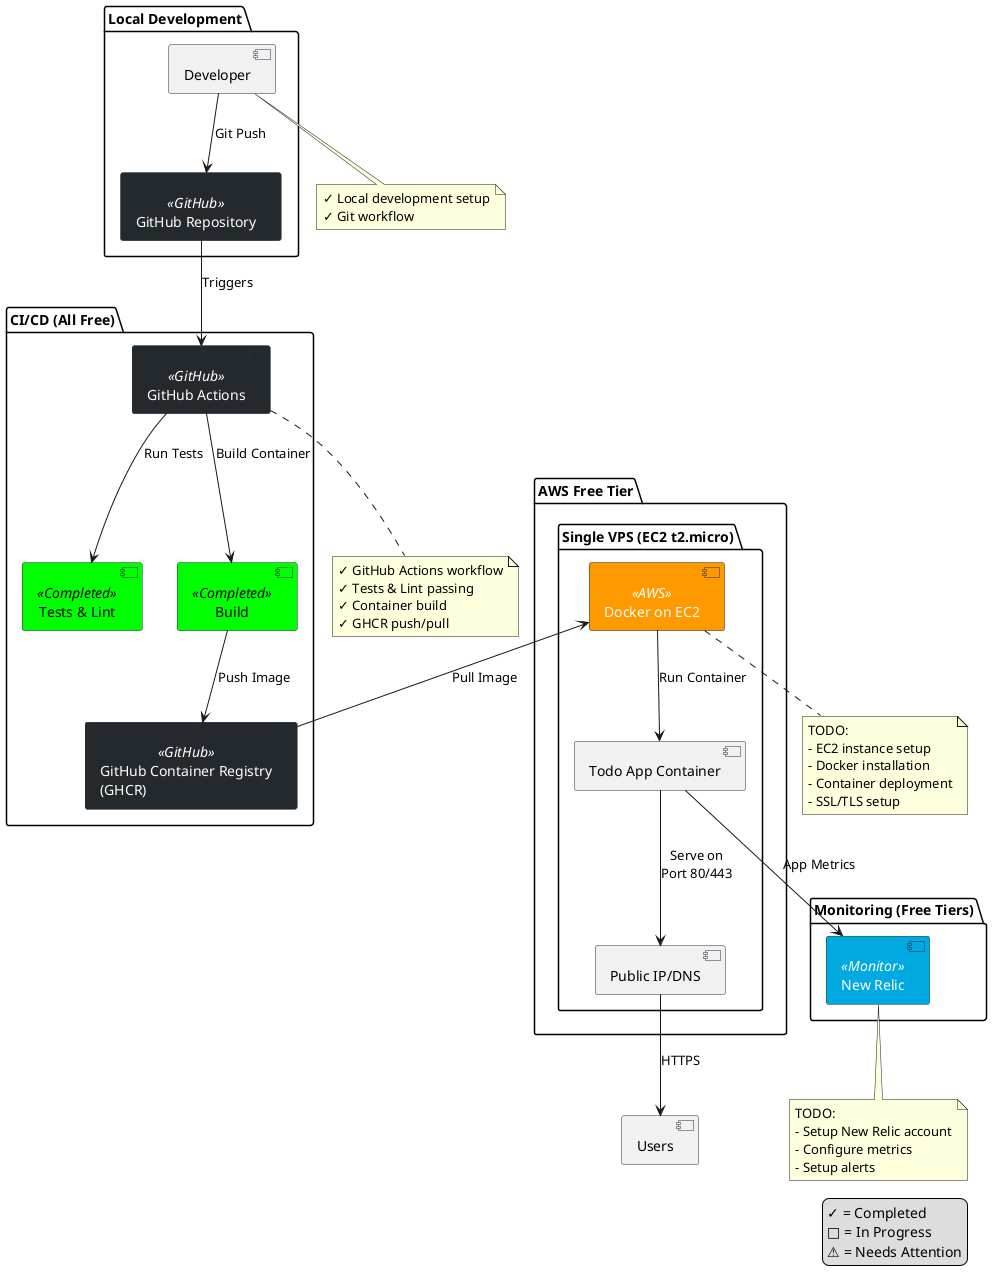 @startuml AWS Free Tier Todo App Architecture

!define AWSCOLOR #FF9900
!define GITHUBCOLOR #24292E
!define MONITORCOLOR #00A9E0
!define COMPLETEDCOLOR #00FF00

skinparam component {
    BackgroundColor<<AWS>> AWSCOLOR
    BorderColor #232F3E
    FontColor<<AWS>> white
}

skinparam component {
    BackgroundColor<<GitHub>> GITHUBCOLOR
    BorderColor #232F3E
    FontColor<<GitHub>> white
}

skinparam component {
    BackgroundColor<<Monitor>> MONITORCOLOR
    BorderColor #232F3E
    FontColor<<Monitor>> white
}

skinparam component {
    BackgroundColor<<Completed>> COMPLETEDCOLOR
    BorderColor #232F3E
    FontColor black
}

package "Local Development" {
    [Developer] as dev
    [GitHub Repository] as repo <<GitHub>>
    dev --> repo : Git Push
}

note bottom of dev
  ✓ Local development setup
  ✓ Git workflow
endnote

package "CI/CD (All Free)" {
    [GitHub Actions] as actions <<GitHub>>
    [Tests & Lint] as tests <<Completed>>
    [Build] as build <<Completed>>
    [GitHub Container Registry\n(GHCR)] as ghcr <<GitHub>>
    
    repo --> actions : Triggers
    actions --> tests : Run Tests
    actions --> build : Build Container
    build --> ghcr : Push Image
}

note bottom of actions
  ✓ GitHub Actions workflow
  ✓ Tests & Lint passing
  ✓ Container build
  ✓ GHCR push/pull
endnote

package "AWS Free Tier" {
    package "Single VPS (EC2 t2.micro)" {
        [Docker on EC2] as ec2 <<AWS>>
        [Todo App Container] as container
        [Public IP/DNS] as public
        
        ec2 <-- ghcr : Pull Image
        ec2 --> container : Run Container
        container --> public : Serve on\nPort 80/443
    }
}

note bottom of ec2
  TODO:
  - EC2 instance setup
  - Docker installation
  - Container deployment
  - SSL/TLS setup
endnote

package "Monitoring (Free Tiers)" {
    [New Relic] as newrelic <<Monitor>>
    container --> newrelic : App Metrics
}

note bottom of newrelic
  TODO:
  - Setup New Relic account
  - Configure metrics
  - Setup alerts
endnote

[Users] as users
public --> users : HTTPS

legend right
  ✓ = Completed
  □ = In Progress
  ⚠ = Needs Attention
endlegend

@enduml